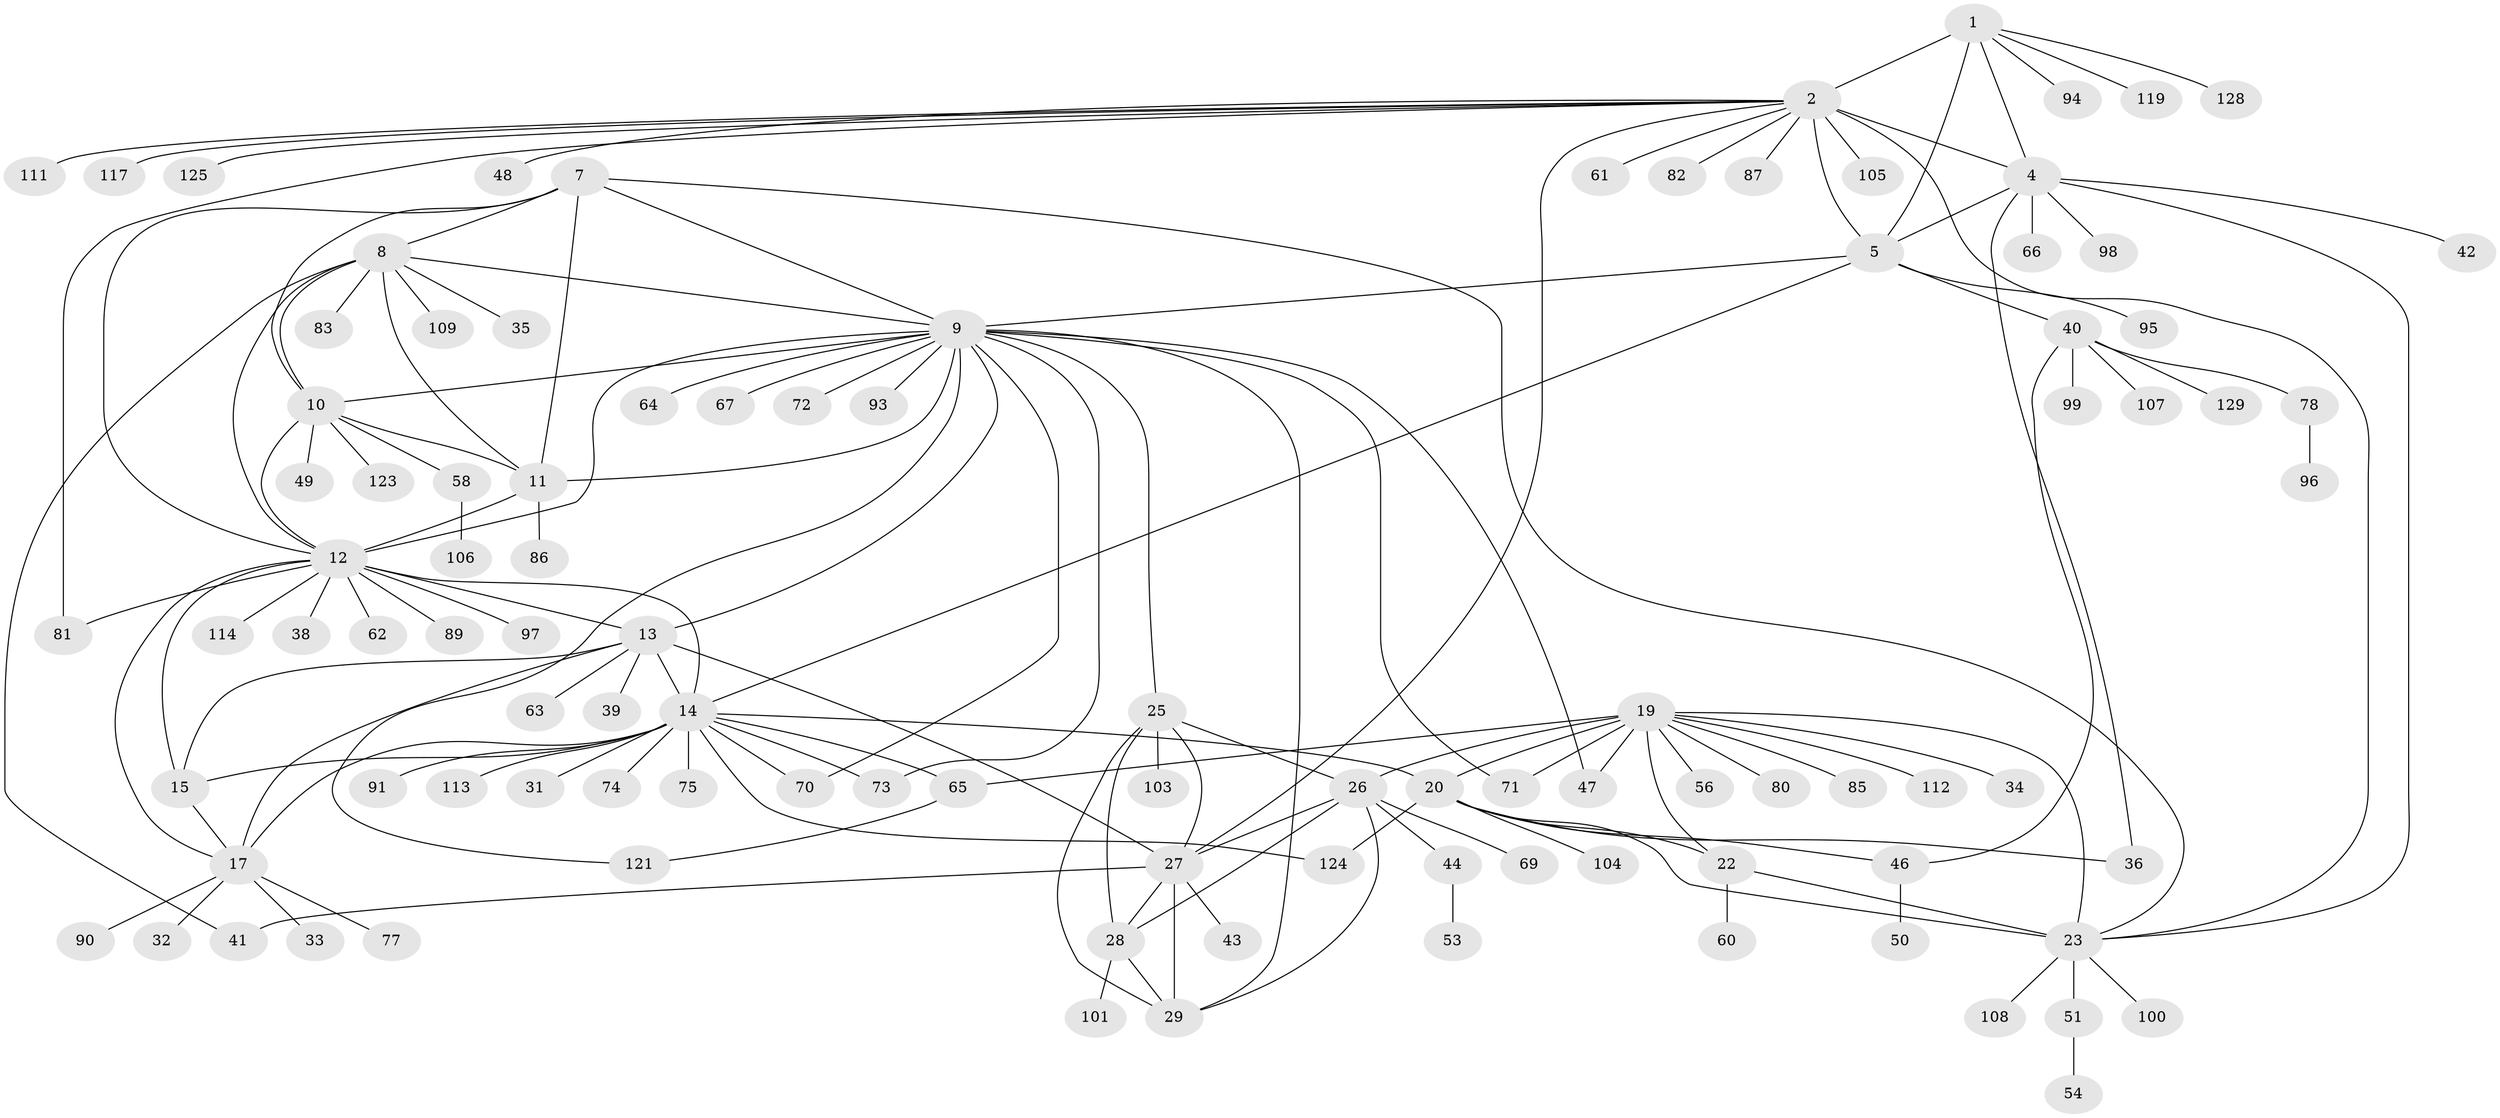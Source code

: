 // Generated by graph-tools (version 1.1) at 2025/24/03/03/25 07:24:15]
// undirected, 101 vertices, 148 edges
graph export_dot {
graph [start="1"]
  node [color=gray90,style=filled];
  1 [super="+6"];
  2 [super="+3"];
  4 [super="+84"];
  5;
  7;
  8 [super="+45"];
  9 [super="+59"];
  10 [super="+79"];
  11 [super="+115"];
  12 [super="+18"];
  13 [super="+122"];
  14 [super="+16"];
  15 [super="+37"];
  17 [super="+52"];
  19 [super="+21"];
  20 [super="+24"];
  22 [super="+102"];
  23 [super="+76"];
  25 [super="+92"];
  26 [super="+120"];
  27 [super="+57"];
  28;
  29 [super="+30"];
  31;
  32;
  33;
  34;
  35;
  36;
  38;
  39;
  40 [super="+116"];
  41 [super="+118"];
  42;
  43;
  44;
  46 [super="+55"];
  47;
  48;
  49;
  50;
  51;
  53;
  54 [super="+110"];
  56;
  58 [super="+68"];
  60;
  61;
  62;
  63;
  64 [super="+126"];
  65 [super="+88"];
  66;
  67;
  69;
  70;
  71;
  72;
  73;
  74;
  75;
  77;
  78;
  80;
  81;
  82;
  83;
  85;
  86;
  87;
  89;
  90;
  91;
  93;
  94;
  95;
  96;
  97;
  98;
  99;
  100;
  101 [super="+127"];
  103;
  104;
  105;
  106;
  107;
  108;
  109;
  111;
  112;
  113;
  114;
  117;
  119;
  121;
  123;
  124;
  125;
  128;
  129;
  1 -- 2 [weight=4];
  1 -- 4 [weight=2];
  1 -- 5 [weight=2];
  1 -- 94;
  1 -- 119;
  1 -- 128;
  2 -- 4 [weight=2];
  2 -- 5 [weight=2];
  2 -- 23;
  2 -- 81;
  2 -- 87;
  2 -- 117;
  2 -- 125;
  2 -- 105;
  2 -- 111;
  2 -- 48;
  2 -- 82;
  2 -- 27;
  2 -- 61;
  4 -- 5;
  4 -- 36;
  4 -- 42;
  4 -- 66;
  4 -- 98;
  4 -- 23;
  5 -- 9;
  5 -- 40;
  5 -- 95;
  5 -- 14;
  7 -- 8;
  7 -- 9;
  7 -- 10;
  7 -- 11;
  7 -- 12;
  7 -- 23;
  8 -- 9;
  8 -- 10;
  8 -- 11;
  8 -- 12;
  8 -- 35;
  8 -- 41;
  8 -- 83;
  8 -- 109;
  9 -- 10;
  9 -- 11;
  9 -- 12;
  9 -- 25;
  9 -- 47;
  9 -- 67;
  9 -- 70;
  9 -- 71;
  9 -- 72;
  9 -- 73;
  9 -- 121;
  9 -- 64;
  9 -- 93;
  9 -- 29;
  9 -- 13;
  10 -- 11;
  10 -- 12;
  10 -- 49;
  10 -- 58;
  10 -- 123;
  11 -- 12;
  11 -- 86;
  12 -- 38;
  12 -- 81;
  12 -- 97;
  12 -- 13;
  12 -- 14 [weight=2];
  12 -- 15;
  12 -- 17;
  12 -- 114;
  12 -- 89;
  12 -- 62;
  13 -- 14 [weight=2];
  13 -- 15;
  13 -- 17;
  13 -- 27;
  13 -- 39;
  13 -- 63;
  14 -- 15 [weight=2];
  14 -- 17 [weight=2];
  14 -- 31;
  14 -- 73;
  14 -- 74;
  14 -- 91;
  14 -- 113;
  14 -- 124;
  14 -- 20;
  14 -- 65;
  14 -- 70;
  14 -- 75;
  15 -- 17;
  17 -- 32;
  17 -- 33;
  17 -- 77;
  17 -- 90;
  19 -- 20 [weight=4];
  19 -- 22 [weight=2];
  19 -- 23 [weight=2];
  19 -- 85;
  19 -- 65;
  19 -- 34;
  19 -- 71;
  19 -- 47;
  19 -- 80;
  19 -- 112;
  19 -- 56;
  19 -- 26;
  20 -- 22 [weight=2];
  20 -- 23 [weight=2];
  20 -- 104;
  20 -- 36;
  20 -- 46;
  20 -- 124;
  22 -- 23;
  22 -- 60;
  23 -- 51;
  23 -- 100;
  23 -- 108;
  25 -- 26;
  25 -- 27;
  25 -- 28;
  25 -- 29 [weight=2];
  25 -- 103;
  26 -- 27;
  26 -- 28;
  26 -- 29 [weight=2];
  26 -- 44;
  26 -- 69;
  27 -- 28;
  27 -- 29 [weight=2];
  27 -- 41;
  27 -- 43;
  28 -- 29 [weight=2];
  28 -- 101;
  40 -- 46;
  40 -- 78;
  40 -- 99;
  40 -- 107;
  40 -- 129;
  44 -- 53;
  46 -- 50;
  51 -- 54;
  58 -- 106;
  65 -- 121;
  78 -- 96;
}
